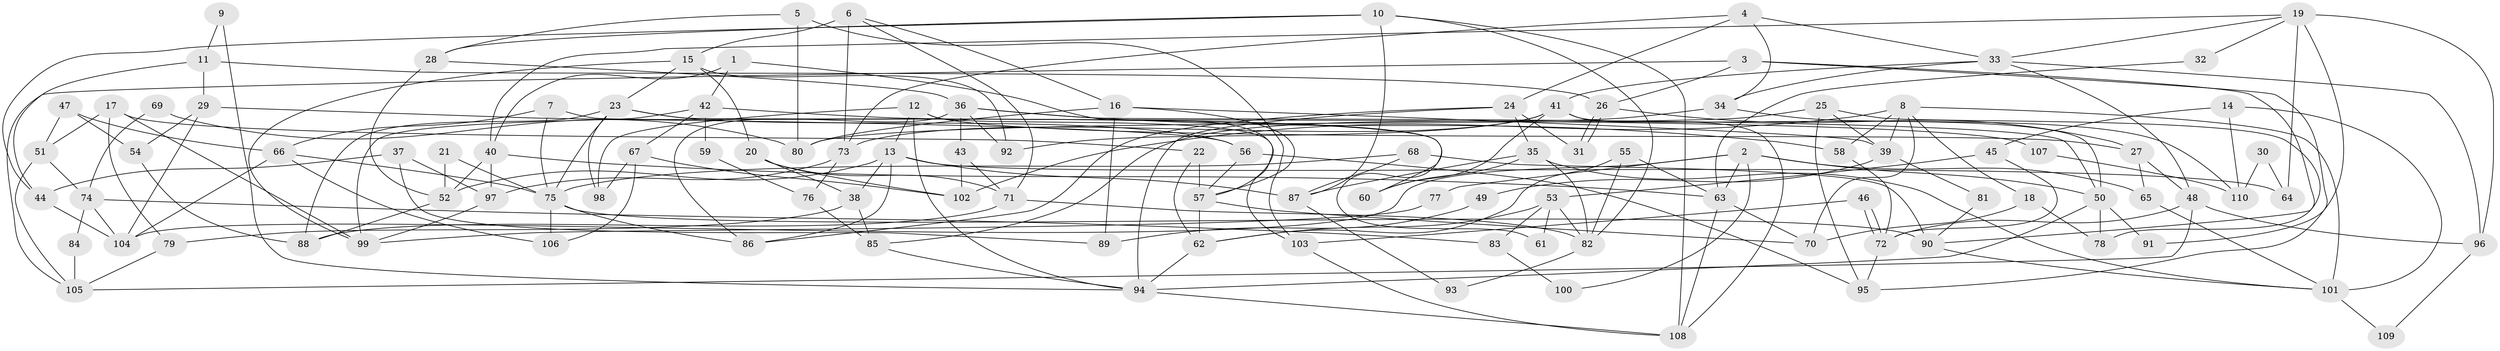 // Generated by graph-tools (version 1.1) at 2025/15/03/09/25 04:15:08]
// undirected, 110 vertices, 220 edges
graph export_dot {
graph [start="1"]
  node [color=gray90,style=filled];
  1;
  2;
  3;
  4;
  5;
  6;
  7;
  8;
  9;
  10;
  11;
  12;
  13;
  14;
  15;
  16;
  17;
  18;
  19;
  20;
  21;
  22;
  23;
  24;
  25;
  26;
  27;
  28;
  29;
  30;
  31;
  32;
  33;
  34;
  35;
  36;
  37;
  38;
  39;
  40;
  41;
  42;
  43;
  44;
  45;
  46;
  47;
  48;
  49;
  50;
  51;
  52;
  53;
  54;
  55;
  56;
  57;
  58;
  59;
  60;
  61;
  62;
  63;
  64;
  65;
  66;
  67;
  68;
  69;
  70;
  71;
  72;
  73;
  74;
  75;
  76;
  77;
  78;
  79;
  80;
  81;
  82;
  83;
  84;
  85;
  86;
  87;
  88;
  89;
  90;
  91;
  92;
  93;
  94;
  95;
  96;
  97;
  98;
  99;
  100;
  101;
  102;
  103;
  104;
  105;
  106;
  107;
  108;
  109;
  110;
  1 -- 40;
  1 -- 57;
  1 -- 42;
  2 -- 50;
  2 -- 65;
  2 -- 63;
  2 -- 77;
  2 -- 100;
  2 -- 104;
  3 -- 26;
  3 -- 105;
  3 -- 90;
  3 -- 95;
  4 -- 24;
  4 -- 33;
  4 -- 34;
  4 -- 73;
  5 -- 103;
  5 -- 28;
  5 -- 80;
  6 -- 73;
  6 -- 15;
  6 -- 16;
  6 -- 71;
  7 -- 75;
  7 -- 60;
  7 -- 66;
  8 -- 70;
  8 -- 58;
  8 -- 18;
  8 -- 39;
  8 -- 101;
  8 -- 102;
  9 -- 11;
  9 -- 94;
  10 -- 28;
  10 -- 87;
  10 -- 44;
  10 -- 82;
  10 -- 108;
  11 -- 29;
  11 -- 26;
  11 -- 44;
  12 -- 98;
  12 -- 94;
  12 -- 13;
  12 -- 27;
  12 -- 103;
  13 -- 86;
  13 -- 38;
  13 -- 52;
  13 -- 64;
  13 -- 87;
  14 -- 101;
  14 -- 45;
  14 -- 110;
  15 -- 99;
  15 -- 20;
  15 -- 23;
  15 -- 92;
  16 -- 39;
  16 -- 57;
  16 -- 80;
  16 -- 89;
  17 -- 51;
  17 -- 22;
  17 -- 79;
  17 -- 99;
  18 -- 70;
  18 -- 78;
  19 -- 40;
  19 -- 33;
  19 -- 32;
  19 -- 64;
  19 -- 91;
  19 -- 96;
  20 -- 102;
  20 -- 71;
  20 -- 38;
  21 -- 52;
  21 -- 75;
  22 -- 62;
  22 -- 57;
  23 -- 75;
  23 -- 56;
  23 -- 61;
  23 -- 88;
  23 -- 98;
  24 -- 94;
  24 -- 35;
  24 -- 31;
  24 -- 86;
  25 -- 80;
  25 -- 78;
  25 -- 39;
  25 -- 95;
  26 -- 31;
  26 -- 31;
  26 -- 27;
  27 -- 48;
  27 -- 65;
  28 -- 36;
  28 -- 52;
  29 -- 104;
  29 -- 56;
  29 -- 54;
  30 -- 64;
  30 -- 110;
  32 -- 63;
  33 -- 34;
  33 -- 48;
  33 -- 41;
  33 -- 96;
  34 -- 85;
  34 -- 110;
  35 -- 101;
  35 -- 82;
  35 -- 60;
  35 -- 87;
  36 -- 86;
  36 -- 50;
  36 -- 43;
  36 -- 58;
  36 -- 92;
  37 -- 97;
  37 -- 44;
  37 -- 89;
  38 -- 79;
  38 -- 85;
  39 -- 49;
  39 -- 81;
  40 -- 63;
  40 -- 97;
  40 -- 52;
  41 -- 92;
  41 -- 50;
  41 -- 60;
  41 -- 73;
  41 -- 108;
  42 -- 67;
  42 -- 59;
  42 -- 99;
  42 -- 107;
  43 -- 71;
  43 -- 102;
  44 -- 104;
  45 -- 53;
  45 -- 72;
  46 -- 72;
  46 -- 72;
  46 -- 103;
  47 -- 66;
  47 -- 54;
  47 -- 51;
  48 -- 96;
  48 -- 72;
  48 -- 105;
  49 -- 89;
  50 -- 94;
  50 -- 78;
  50 -- 91;
  51 -- 105;
  51 -- 74;
  52 -- 88;
  53 -- 82;
  53 -- 62;
  53 -- 61;
  53 -- 83;
  54 -- 88;
  55 -- 82;
  55 -- 63;
  55 -- 62;
  56 -- 95;
  56 -- 57;
  57 -- 62;
  57 -- 70;
  58 -- 72;
  59 -- 76;
  62 -- 94;
  63 -- 108;
  63 -- 70;
  65 -- 101;
  66 -- 104;
  66 -- 75;
  66 -- 106;
  67 -- 102;
  67 -- 106;
  67 -- 98;
  68 -- 87;
  68 -- 75;
  68 -- 90;
  69 -- 80;
  69 -- 74;
  71 -- 88;
  71 -- 82;
  72 -- 95;
  73 -- 76;
  73 -- 97;
  74 -- 104;
  74 -- 83;
  74 -- 84;
  75 -- 90;
  75 -- 86;
  75 -- 106;
  76 -- 85;
  77 -- 99;
  79 -- 105;
  81 -- 90;
  82 -- 93;
  83 -- 100;
  84 -- 105;
  85 -- 94;
  87 -- 93;
  90 -- 101;
  94 -- 108;
  96 -- 109;
  97 -- 99;
  101 -- 109;
  103 -- 108;
  107 -- 110;
}
